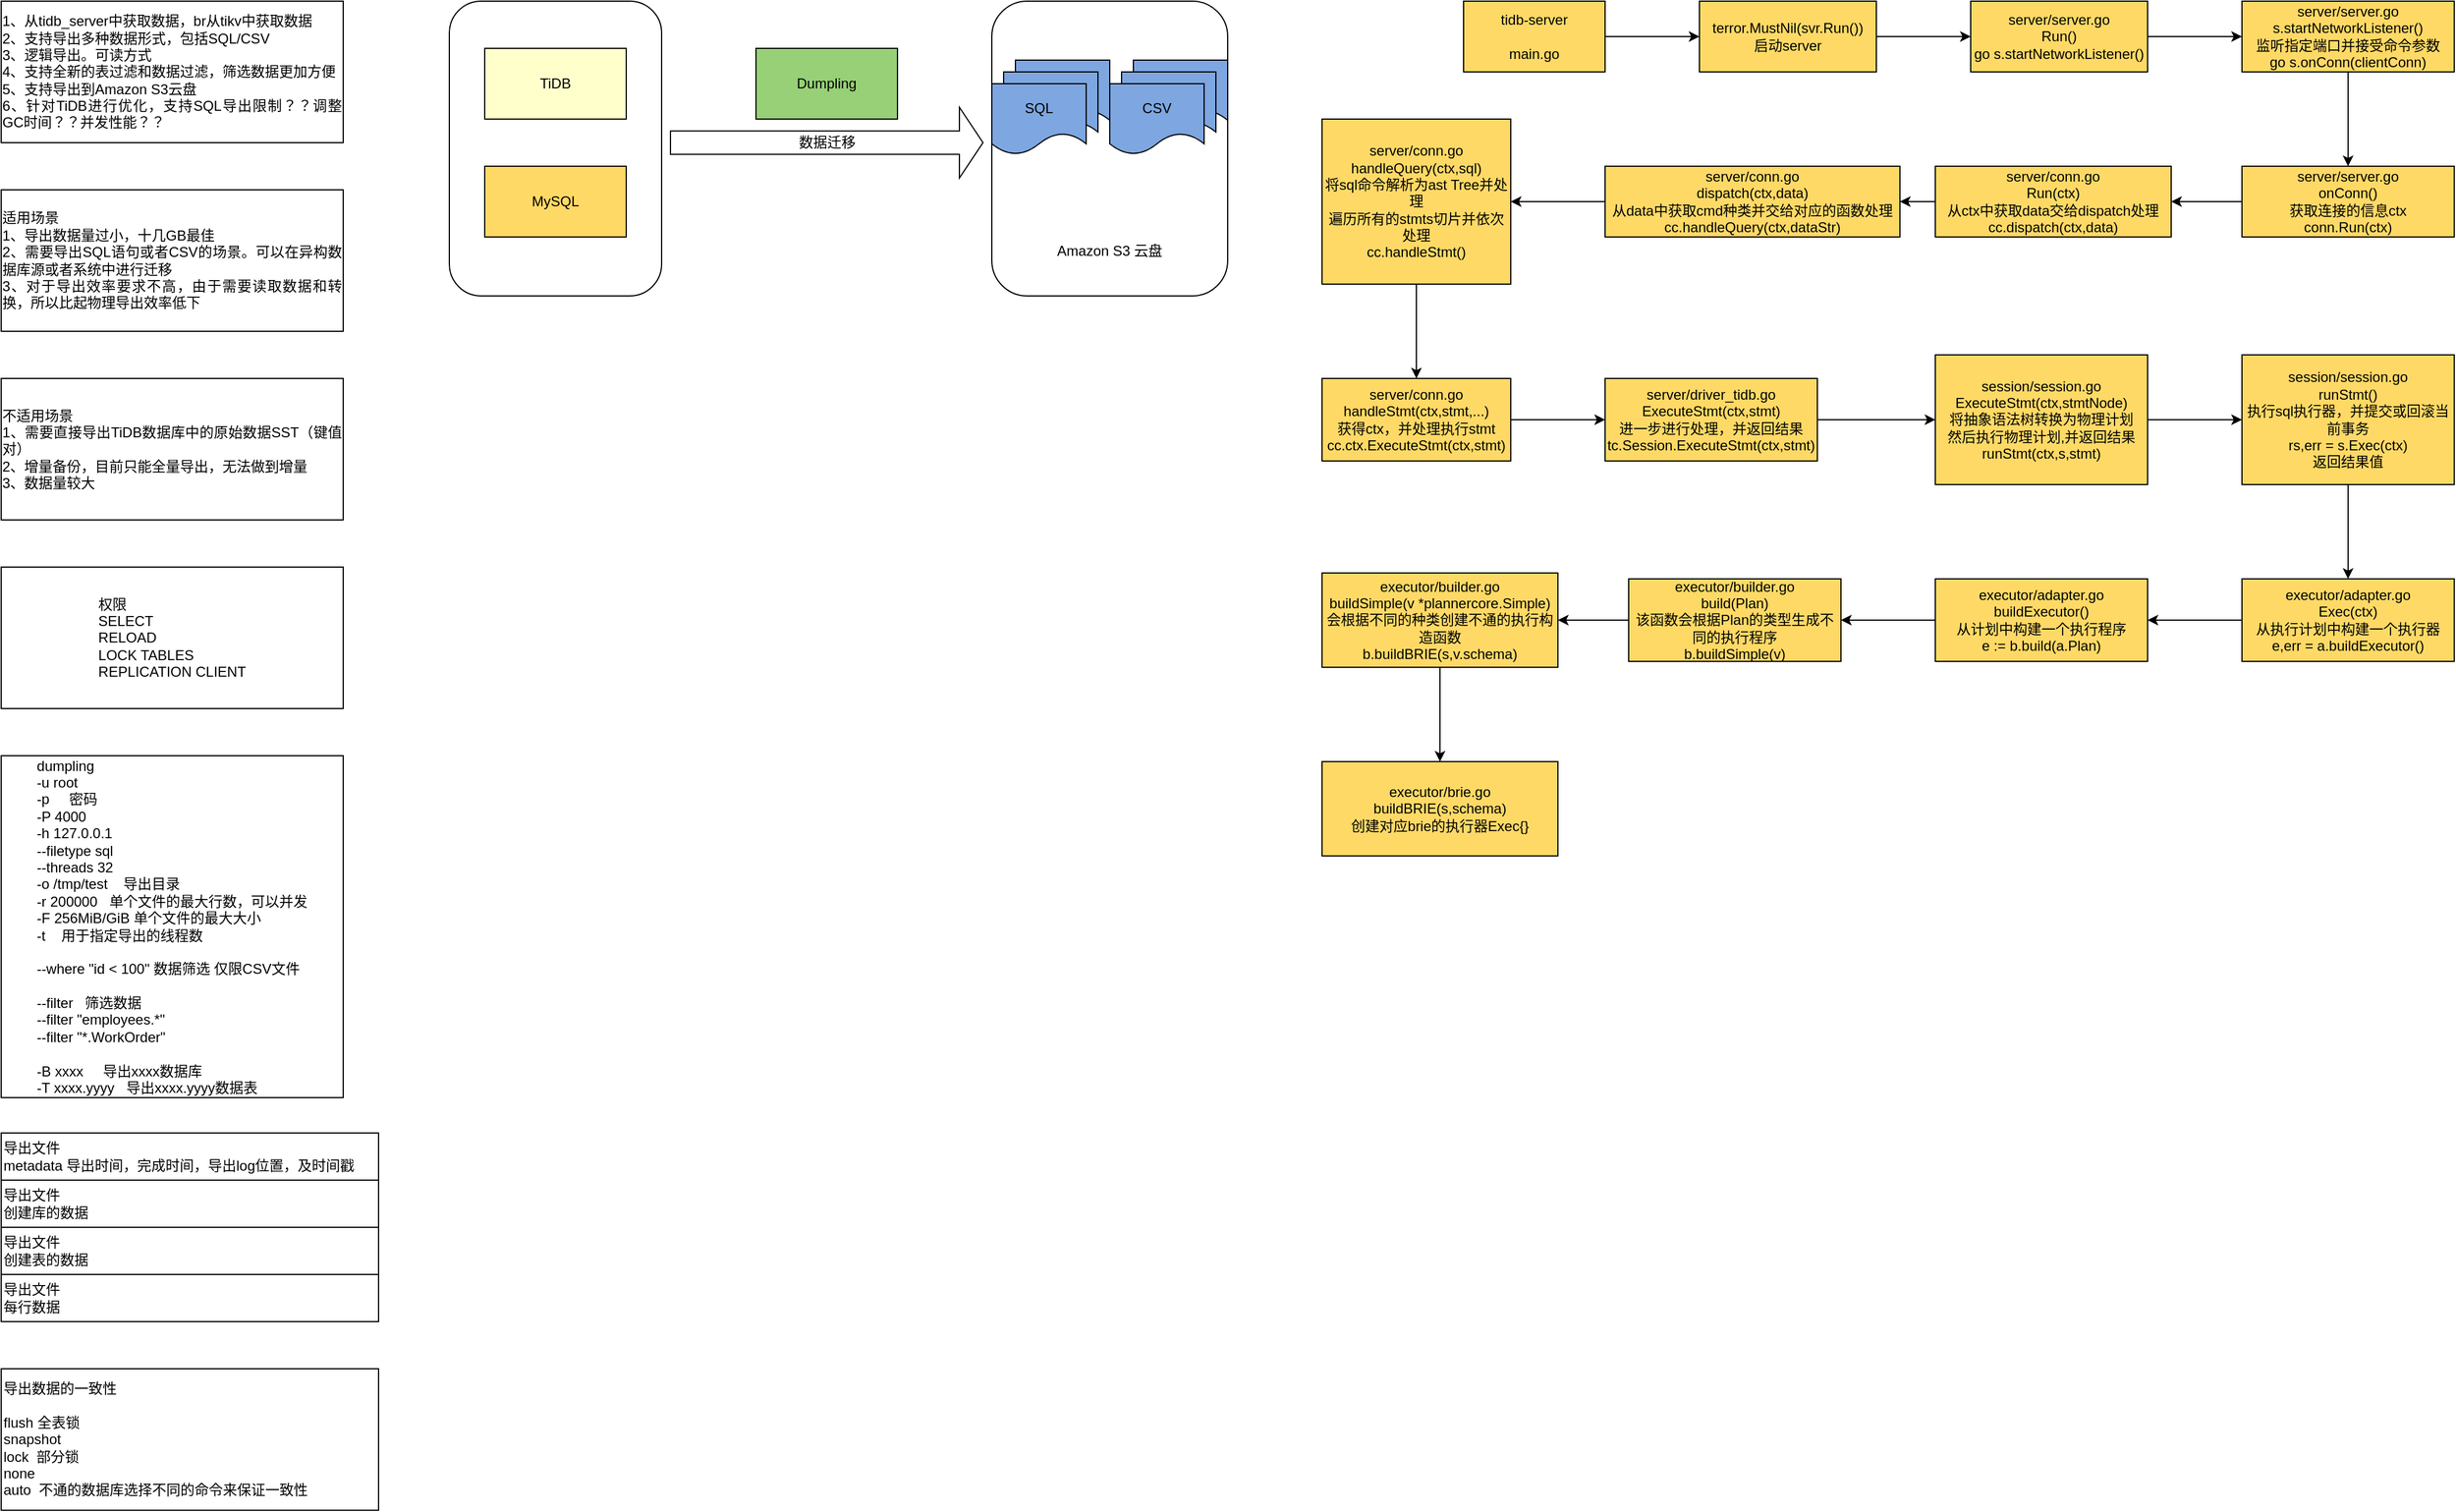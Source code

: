 <mxfile version="16.1.0" type="github">
  <diagram id="l3H6z8XP6cuQ8sb2ZvN6" name="Page-1">
    <mxGraphModel dx="1590" dy="773" grid="1" gridSize="10" guides="1" tooltips="1" connect="1" arrows="1" fold="1" page="1" pageScale="1" pageWidth="1169" pageHeight="827" math="0" shadow="0">
      <root>
        <mxCell id="0" />
        <mxCell id="1" parent="0" />
        <mxCell id="rJQg1q4BybbTrZUk7zNA-12" value="" style="rounded=1;whiteSpace=wrap;html=1;" vertex="1" parent="1">
          <mxGeometry x="580" y="40" width="180" height="250" as="geometry" />
        </mxCell>
        <mxCell id="rJQg1q4BybbTrZUk7zNA-1" value="&lt;div style=&quot;text-align: justify&quot;&gt;&lt;span&gt;1、从tidb_server中获取数据，br从tikv中获取数据&lt;/span&gt;&lt;/div&gt;&lt;div style=&quot;text-align: justify&quot;&gt;&lt;span&gt;2、支持导出多种数据形式，包括SQL/CSV&lt;/span&gt;&lt;/div&gt;&lt;div style=&quot;text-align: justify&quot;&gt;&lt;span&gt;3、逻辑导出。可读方式&lt;/span&gt;&lt;/div&gt;&lt;div style=&quot;text-align: justify&quot;&gt;4、支持全新的表过滤和数据过滤，筛选数据更加方便&lt;/div&gt;&lt;div style=&quot;text-align: justify&quot;&gt;5、支持导出到Amazon S3云盘&lt;/div&gt;&lt;div style=&quot;text-align: justify&quot;&gt;6、针对TiDB进行优化，支持SQL导出限制？？调整GC时间？？并发性能？？&lt;/div&gt;" style="rounded=0;whiteSpace=wrap;html=1;" vertex="1" parent="1">
          <mxGeometry x="200" y="40" width="290" height="120" as="geometry" />
        </mxCell>
        <mxCell id="rJQg1q4BybbTrZUk7zNA-2" value="&lt;div style=&quot;text-align: justify&quot;&gt;适用场景&lt;/div&gt;&lt;div style=&quot;text-align: justify&quot;&gt;1、导出数据量过小，十几GB最佳&lt;/div&gt;&lt;div style=&quot;text-align: justify&quot;&gt;2、需要导出SQL语句或者CSV的场景。可以在异构数据库源或者系统中进行迁移&lt;/div&gt;&lt;div style=&quot;text-align: justify&quot;&gt;3、对于导出效率要求不高，由于需要读取数据和转换，所以比起物理导出效率低下&lt;/div&gt;" style="rounded=0;whiteSpace=wrap;html=1;" vertex="1" parent="1">
          <mxGeometry x="200" y="200" width="290" height="120" as="geometry" />
        </mxCell>
        <mxCell id="rJQg1q4BybbTrZUk7zNA-3" value="&lt;div style=&quot;text-align: justify&quot;&gt;不适用场景&lt;/div&gt;&lt;div style=&quot;text-align: justify&quot;&gt;1、需要直接导出TiDB数据库中的原始数据SST（键值对）&lt;/div&gt;&lt;div style=&quot;text-align: justify&quot;&gt;2、增量备份，目前只能全量导出，无法做到增量&lt;/div&gt;&lt;div style=&quot;text-align: justify&quot;&gt;3、数据量较大&lt;/div&gt;" style="rounded=0;whiteSpace=wrap;html=1;" vertex="1" parent="1">
          <mxGeometry x="200" y="360" width="290" height="120" as="geometry" />
        </mxCell>
        <mxCell id="rJQg1q4BybbTrZUk7zNA-4" value="&lt;div style=&quot;text-align: justify&quot;&gt;权限&lt;/div&gt;&lt;div style=&quot;text-align: justify&quot;&gt;SELECT&lt;/div&gt;&lt;div style=&quot;text-align: justify&quot;&gt;RELOAD&lt;/div&gt;&lt;div style=&quot;text-align: justify&quot;&gt;LOCK TABLES&lt;/div&gt;&lt;div style=&quot;text-align: justify&quot;&gt;REPLICATION CLIENT&lt;/div&gt;" style="rounded=0;whiteSpace=wrap;html=1;" vertex="1" parent="1">
          <mxGeometry x="200" y="520" width="290" height="120" as="geometry" />
        </mxCell>
        <mxCell id="rJQg1q4BybbTrZUk7zNA-5" value="&lt;div style=&quot;text-align: justify&quot;&gt;dumpling&lt;/div&gt;&lt;div style=&quot;text-align: justify&quot;&gt;-u root&lt;/div&gt;&lt;div style=&quot;text-align: justify&quot;&gt;-p &lt;span style=&quot;white-space: pre&quot;&gt;	&lt;/span&gt;&lt;span style=&quot;white-space: pre&quot;&gt;	&lt;/span&gt;&lt;span style=&quot;white-space: pre&quot;&gt;	&lt;/span&gt;&lt;span style=&quot;white-space: pre&quot;&gt;	&lt;/span&gt;密码&lt;/div&gt;&lt;div style=&quot;text-align: justify&quot;&gt;-P 4000&lt;/div&gt;&lt;div style=&quot;text-align: justify&quot;&gt;-h 127.0.0.1&lt;/div&gt;&lt;div style=&quot;text-align: justify&quot;&gt;--filetype sql&amp;nbsp;&lt;/div&gt;&lt;div style=&quot;text-align: justify&quot;&gt;--threads 32&lt;/div&gt;&lt;div style=&quot;text-align: justify&quot;&gt;-o /tmp/test&amp;nbsp; &lt;span style=&quot;white-space: pre&quot;&gt;	&lt;span style=&quot;white-space: pre&quot;&gt;	&lt;/span&gt;&lt;/span&gt;导出目录&lt;/div&gt;&lt;div style=&quot;text-align: justify&quot;&gt;-r 200000&lt;span style=&quot;white-space: pre&quot;&gt;	&lt;/span&gt;&lt;span style=&quot;white-space: pre&quot;&gt;	&lt;span style=&quot;white-space: pre&quot;&gt;	&lt;/span&gt;&lt;/span&gt;单个文件的最大行数，可以并发&lt;/div&gt;&lt;div style=&quot;text-align: justify&quot;&gt;-F 256MiB/GiB&lt;span style=&quot;white-space: pre&quot;&gt;	&lt;/span&gt;单个文件的最大大小&lt;/div&gt;&lt;div style=&quot;text-align: justify&quot;&gt;-t&lt;span style=&quot;white-space: pre&quot;&gt;	&lt;/span&gt;&lt;span style=&quot;white-space: pre&quot;&gt;	&lt;/span&gt;&lt;span style=&quot;white-space: pre&quot;&gt;	&lt;/span&gt;&lt;span style=&quot;white-space: pre&quot;&gt;	&lt;/span&gt;用于指定导出的线程数&lt;/div&gt;&lt;div style=&quot;text-align: justify&quot;&gt;&lt;br&gt;&lt;/div&gt;&lt;div style=&quot;text-align: justify&quot;&gt;--where &quot;id &amp;lt; 100&quot;&lt;span style=&quot;white-space: pre&quot;&gt;	&lt;/span&gt;数据筛选 仅限CSV文件&lt;/div&gt;&lt;div style=&quot;text-align: justify&quot;&gt;&lt;br&gt;&lt;/div&gt;&lt;div style=&quot;text-align: justify&quot;&gt;--filter&lt;span style=&quot;white-space: pre&quot;&gt;	&lt;/span&gt;&lt;span style=&quot;white-space: pre&quot;&gt;	&lt;/span&gt;&lt;span style=&quot;white-space: pre&quot;&gt;	&lt;/span&gt;筛选数据&lt;/div&gt;&lt;div style=&quot;text-align: justify&quot;&gt;--filter &quot;employees.*&quot;&lt;/div&gt;&lt;div style=&quot;text-align: justify&quot;&gt;--filter &quot;*.WorkOrder&quot;&lt;/div&gt;&lt;div style=&quot;text-align: justify&quot;&gt;&lt;br&gt;&lt;/div&gt;&lt;div style=&quot;text-align: justify&quot;&gt;-B xxxx&amp;nbsp; &lt;span style=&quot;white-space: pre&quot;&gt;	&lt;/span&gt;&lt;span style=&quot;white-space: pre&quot;&gt;	&lt;/span&gt;&lt;span style=&quot;white-space: pre&quot;&gt;	&lt;/span&gt;导出xxxx数据库&lt;/div&gt;&lt;div style=&quot;text-align: justify&quot;&gt;-T xxxx.yyyy &lt;span style=&quot;white-space: pre&quot;&gt;	&lt;/span&gt;&lt;span style=&quot;white-space: pre&quot;&gt;	&lt;/span&gt;导出xxxx.yyyy数据表&lt;/div&gt;" style="rounded=0;whiteSpace=wrap;html=1;" vertex="1" parent="1">
          <mxGeometry x="200" y="680" width="290" height="290" as="geometry" />
        </mxCell>
        <mxCell id="rJQg1q4BybbTrZUk7zNA-6" value="&lt;div&gt;导出文件&lt;/div&gt;&lt;div&gt;metadata&lt;span style=&quot;white-space: pre&quot;&gt;	&lt;/span&gt;导出时间，完成时间，导出log位置，及时间戳&lt;/div&gt;" style="rounded=0;whiteSpace=wrap;html=1;align=left;" vertex="1" parent="1">
          <mxGeometry x="200" y="1000" width="320" height="40" as="geometry" />
        </mxCell>
        <mxCell id="rJQg1q4BybbTrZUk7zNA-7" value="&lt;div&gt;导出文件&lt;/div&gt;&lt;div&gt;创建库的数据&lt;/div&gt;" style="rounded=0;whiteSpace=wrap;html=1;align=left;" vertex="1" parent="1">
          <mxGeometry x="200" y="1040" width="320" height="40" as="geometry" />
        </mxCell>
        <mxCell id="rJQg1q4BybbTrZUk7zNA-8" value="&lt;div&gt;导出文件&lt;/div&gt;&lt;div&gt;创建表的数据&lt;/div&gt;" style="rounded=0;whiteSpace=wrap;html=1;align=left;" vertex="1" parent="1">
          <mxGeometry x="200" y="1080" width="320" height="40" as="geometry" />
        </mxCell>
        <mxCell id="rJQg1q4BybbTrZUk7zNA-9" value="&lt;div&gt;导出文件&lt;/div&gt;&lt;div&gt;每行数据&lt;/div&gt;" style="rounded=0;whiteSpace=wrap;html=1;align=left;" vertex="1" parent="1">
          <mxGeometry x="200" y="1120" width="320" height="40" as="geometry" />
        </mxCell>
        <mxCell id="rJQg1q4BybbTrZUk7zNA-10" value="&lt;div&gt;导出数据的一致性&lt;/div&gt;&lt;div&gt;&lt;br&gt;&lt;/div&gt;&lt;div&gt;flush&lt;span style=&quot;white-space: pre&quot;&gt;	&lt;/span&gt;全表锁&lt;/div&gt;&lt;div&gt;snapshot&lt;/div&gt;&lt;div&gt;lock&lt;span style=&quot;white-space: pre&quot;&gt;	&lt;/span&gt;&lt;span style=&quot;white-space: pre&quot;&gt;	&lt;/span&gt;部分锁&lt;/div&gt;&lt;div&gt;none&lt;/div&gt;&lt;div&gt;auto&lt;span style=&quot;white-space: pre&quot;&gt;	&lt;/span&gt;&lt;span style=&quot;white-space: pre&quot;&gt;	&lt;/span&gt;不通的数据库选择不同的命令来保证一致性&lt;/div&gt;" style="rounded=0;whiteSpace=wrap;html=1;align=left;" vertex="1" parent="1">
          <mxGeometry x="200" y="1200" width="320" height="120" as="geometry" />
        </mxCell>
        <mxCell id="rJQg1q4BybbTrZUk7zNA-11" value="Dumpling" style="rounded=0;whiteSpace=wrap;html=1;fillColor=#97D077;" vertex="1" parent="1">
          <mxGeometry x="840" y="80" width="120" height="60" as="geometry" />
        </mxCell>
        <mxCell id="rJQg1q4BybbTrZUk7zNA-13" value="&lt;br&gt;&lt;br&gt;&lt;br&gt;&lt;br&gt;&lt;br&gt;&lt;br&gt;&lt;br&gt;&lt;br&gt;&lt;br&gt;&lt;br&gt;&lt;br&gt;&lt;br&gt;Amazon S3 云盘" style="rounded=1;whiteSpace=wrap;html=1;" vertex="1" parent="1">
          <mxGeometry x="1040" y="40" width="200" height="250" as="geometry" />
        </mxCell>
        <mxCell id="rJQg1q4BybbTrZUk7zNA-14" value="TiDB" style="rounded=0;whiteSpace=wrap;html=1;fillColor=#FFFFCC;" vertex="1" parent="1">
          <mxGeometry x="610" y="80" width="120" height="60" as="geometry" />
        </mxCell>
        <mxCell id="rJQg1q4BybbTrZUk7zNA-15" value="MySQL" style="rounded=0;whiteSpace=wrap;html=1;fillColor=#FFD966;" vertex="1" parent="1">
          <mxGeometry x="610" y="180" width="120" height="60" as="geometry" />
        </mxCell>
        <mxCell id="rJQg1q4BybbTrZUk7zNA-16" value="数据迁移" style="html=1;shadow=0;dashed=0;align=center;verticalAlign=middle;shape=mxgraph.arrows2.arrow;dy=0.67;dx=20;notch=0;" vertex="1" parent="1">
          <mxGeometry x="767.5" y="130" width="265" height="60" as="geometry" />
        </mxCell>
        <mxCell id="rJQg1q4BybbTrZUk7zNA-17" value="" style="shape=document;whiteSpace=wrap;html=1;boundedLbl=1;fillColor=#7EA6E0;" vertex="1" parent="1">
          <mxGeometry x="1060" y="90" width="80" height="60" as="geometry" />
        </mxCell>
        <mxCell id="rJQg1q4BybbTrZUk7zNA-18" value="" style="shape=document;whiteSpace=wrap;html=1;boundedLbl=1;fillColor=#7EA6E0;" vertex="1" parent="1">
          <mxGeometry x="1050" y="100" width="80" height="60" as="geometry" />
        </mxCell>
        <mxCell id="rJQg1q4BybbTrZUk7zNA-19" value="SQL" style="shape=document;whiteSpace=wrap;html=1;boundedLbl=1;fillColor=#7EA6E0;" vertex="1" parent="1">
          <mxGeometry x="1040" y="110" width="80" height="60" as="geometry" />
        </mxCell>
        <mxCell id="rJQg1q4BybbTrZUk7zNA-20" value="" style="shape=document;whiteSpace=wrap;html=1;boundedLbl=1;fillColor=#7EA6E0;" vertex="1" parent="1">
          <mxGeometry x="1160" y="90" width="80" height="60" as="geometry" />
        </mxCell>
        <mxCell id="rJQg1q4BybbTrZUk7zNA-21" value="" style="shape=document;whiteSpace=wrap;html=1;boundedLbl=1;fillColor=#7EA6E0;" vertex="1" parent="1">
          <mxGeometry x="1150" y="100" width="80" height="60" as="geometry" />
        </mxCell>
        <mxCell id="rJQg1q4BybbTrZUk7zNA-22" value="CSV" style="shape=document;whiteSpace=wrap;html=1;boundedLbl=1;fillColor=#7EA6E0;" vertex="1" parent="1">
          <mxGeometry x="1140" y="110" width="80" height="60" as="geometry" />
        </mxCell>
        <mxCell id="rJQg1q4BybbTrZUk7zNA-25" value="" style="edgeStyle=orthogonalEdgeStyle;rounded=0;orthogonalLoop=1;jettySize=auto;html=1;" edge="1" parent="1" source="rJQg1q4BybbTrZUk7zNA-23" target="rJQg1q4BybbTrZUk7zNA-24">
          <mxGeometry relative="1" as="geometry" />
        </mxCell>
        <mxCell id="rJQg1q4BybbTrZUk7zNA-23" value="tidb-server&lt;br&gt;&lt;br&gt;main.go" style="rounded=0;whiteSpace=wrap;html=1;fillColor=#FFD966;" vertex="1" parent="1">
          <mxGeometry x="1440" y="40" width="120" height="60" as="geometry" />
        </mxCell>
        <mxCell id="rJQg1q4BybbTrZUk7zNA-27" value="" style="edgeStyle=orthogonalEdgeStyle;rounded=0;orthogonalLoop=1;jettySize=auto;html=1;" edge="1" parent="1" source="rJQg1q4BybbTrZUk7zNA-24" target="rJQg1q4BybbTrZUk7zNA-26">
          <mxGeometry relative="1" as="geometry" />
        </mxCell>
        <mxCell id="rJQg1q4BybbTrZUk7zNA-24" value="terror.MustNil(svr.Run())&lt;br&gt;启动server" style="rounded=0;whiteSpace=wrap;html=1;fillColor=#FFD966;" vertex="1" parent="1">
          <mxGeometry x="1640" y="40" width="150" height="60" as="geometry" />
        </mxCell>
        <mxCell id="rJQg1q4BybbTrZUk7zNA-29" value="" style="edgeStyle=orthogonalEdgeStyle;rounded=0;orthogonalLoop=1;jettySize=auto;html=1;" edge="1" parent="1" source="rJQg1q4BybbTrZUk7zNA-26" target="rJQg1q4BybbTrZUk7zNA-28">
          <mxGeometry relative="1" as="geometry" />
        </mxCell>
        <mxCell id="rJQg1q4BybbTrZUk7zNA-26" value="server/server.go&lt;br&gt;Run()&lt;br&gt;go s.startNetworkListener()" style="rounded=0;whiteSpace=wrap;html=1;fillColor=#FFD966;" vertex="1" parent="1">
          <mxGeometry x="1870" y="40" width="150" height="60" as="geometry" />
        </mxCell>
        <mxCell id="rJQg1q4BybbTrZUk7zNA-31" value="" style="edgeStyle=orthogonalEdgeStyle;rounded=0;orthogonalLoop=1;jettySize=auto;html=1;" edge="1" parent="1" source="rJQg1q4BybbTrZUk7zNA-28" target="rJQg1q4BybbTrZUk7zNA-30">
          <mxGeometry relative="1" as="geometry" />
        </mxCell>
        <mxCell id="rJQg1q4BybbTrZUk7zNA-28" value="server/server.go&lt;br&gt;s.startNetworkListener()&lt;br&gt;监听指定端口并接受命令参数&lt;br&gt;go s.onConn(clientConn)" style="rounded=0;whiteSpace=wrap;html=1;fillColor=#FFD966;" vertex="1" parent="1">
          <mxGeometry x="2100" y="40" width="180" height="60" as="geometry" />
        </mxCell>
        <mxCell id="rJQg1q4BybbTrZUk7zNA-33" value="" style="edgeStyle=orthogonalEdgeStyle;rounded=0;orthogonalLoop=1;jettySize=auto;html=1;" edge="1" parent="1" source="rJQg1q4BybbTrZUk7zNA-30" target="rJQg1q4BybbTrZUk7zNA-32">
          <mxGeometry relative="1" as="geometry" />
        </mxCell>
        <mxCell id="rJQg1q4BybbTrZUk7zNA-30" value="server/server.go&lt;br&gt;onConn()&lt;br&gt;获取连接的信息ctx&lt;br&gt;conn.Run(ctx)" style="rounded=0;whiteSpace=wrap;html=1;fillColor=#FFD966;" vertex="1" parent="1">
          <mxGeometry x="2100" y="180" width="180" height="60" as="geometry" />
        </mxCell>
        <mxCell id="rJQg1q4BybbTrZUk7zNA-35" value="" style="edgeStyle=orthogonalEdgeStyle;rounded=0;orthogonalLoop=1;jettySize=auto;html=1;" edge="1" parent="1" source="rJQg1q4BybbTrZUk7zNA-32" target="rJQg1q4BybbTrZUk7zNA-34">
          <mxGeometry relative="1" as="geometry" />
        </mxCell>
        <mxCell id="rJQg1q4BybbTrZUk7zNA-32" value="server/conn.go&lt;br&gt;Run(ctx)&lt;br&gt;从ctx中获取data交给dispatch处理&lt;br&gt;cc.dispatch(ctx,data)" style="rounded=0;whiteSpace=wrap;html=1;fillColor=#FFD966;" vertex="1" parent="1">
          <mxGeometry x="1840" y="180" width="200" height="60" as="geometry" />
        </mxCell>
        <mxCell id="rJQg1q4BybbTrZUk7zNA-37" value="" style="edgeStyle=orthogonalEdgeStyle;rounded=0;orthogonalLoop=1;jettySize=auto;html=1;" edge="1" parent="1" source="rJQg1q4BybbTrZUk7zNA-34" target="rJQg1q4BybbTrZUk7zNA-36">
          <mxGeometry relative="1" as="geometry" />
        </mxCell>
        <mxCell id="rJQg1q4BybbTrZUk7zNA-34" value="server/conn.go&lt;br&gt;dispatch(ctx,data)&lt;br&gt;从data中获取cmd种类并交给对应的函数处理&lt;br&gt;cc.handleQuery(ctx,dataStr)" style="rounded=0;whiteSpace=wrap;html=1;fillColor=#FFD966;" vertex="1" parent="1">
          <mxGeometry x="1560" y="180" width="250" height="60" as="geometry" />
        </mxCell>
        <mxCell id="rJQg1q4BybbTrZUk7zNA-39" value="" style="edgeStyle=orthogonalEdgeStyle;rounded=0;orthogonalLoop=1;jettySize=auto;html=1;" edge="1" parent="1" source="rJQg1q4BybbTrZUk7zNA-36" target="rJQg1q4BybbTrZUk7zNA-38">
          <mxGeometry relative="1" as="geometry" />
        </mxCell>
        <mxCell id="rJQg1q4BybbTrZUk7zNA-36" value="server/conn.go&lt;br&gt;handleQuery(ctx,sql)&lt;br&gt;将sql命令解析为ast Tree并处理&lt;br&gt;遍历所有的stmts切片并依次处理&lt;br&gt;cc.handleStmt()&lt;br&gt;" style="rounded=0;whiteSpace=wrap;html=1;fillColor=#FFD966;" vertex="1" parent="1">
          <mxGeometry x="1320" y="140" width="160" height="140" as="geometry" />
        </mxCell>
        <mxCell id="rJQg1q4BybbTrZUk7zNA-41" value="" style="edgeStyle=orthogonalEdgeStyle;rounded=0;orthogonalLoop=1;jettySize=auto;html=1;" edge="1" parent="1" source="rJQg1q4BybbTrZUk7zNA-38" target="rJQg1q4BybbTrZUk7zNA-40">
          <mxGeometry relative="1" as="geometry" />
        </mxCell>
        <mxCell id="rJQg1q4BybbTrZUk7zNA-38" value="server/conn.go&lt;br&gt;handleStmt(ctx,stmt,...)&lt;br&gt;获得ctx，并处理执行stmt&lt;br&gt;cc.ctx.ExecuteStmt(ctx,stmt)" style="rounded=0;whiteSpace=wrap;html=1;fillColor=#FFD966;" vertex="1" parent="1">
          <mxGeometry x="1320" y="360" width="160" height="70" as="geometry" />
        </mxCell>
        <mxCell id="rJQg1q4BybbTrZUk7zNA-43" value="" style="edgeStyle=orthogonalEdgeStyle;rounded=0;orthogonalLoop=1;jettySize=auto;html=1;" edge="1" parent="1" source="rJQg1q4BybbTrZUk7zNA-40" target="rJQg1q4BybbTrZUk7zNA-42">
          <mxGeometry relative="1" as="geometry" />
        </mxCell>
        <mxCell id="rJQg1q4BybbTrZUk7zNA-40" value="server/driver_tidb.go&lt;br&gt;ExecuteStmt(ctx,stmt)&lt;br&gt;进一步进行处理，并返回结果&lt;br&gt;tc.Session.ExecuteStmt(ctx,stmt)" style="rounded=0;whiteSpace=wrap;html=1;fillColor=#FFD966;" vertex="1" parent="1">
          <mxGeometry x="1560" y="360" width="180" height="70" as="geometry" />
        </mxCell>
        <mxCell id="rJQg1q4BybbTrZUk7zNA-45" value="" style="edgeStyle=orthogonalEdgeStyle;rounded=0;orthogonalLoop=1;jettySize=auto;html=1;" edge="1" parent="1" source="rJQg1q4BybbTrZUk7zNA-42" target="rJQg1q4BybbTrZUk7zNA-44">
          <mxGeometry relative="1" as="geometry" />
        </mxCell>
        <mxCell id="rJQg1q4BybbTrZUk7zNA-42" value="session/session.go&lt;br&gt;ExecuteStmt(ctx,stmtNode)&lt;br&gt;将抽象语法树转换为物理计划&lt;br&gt;然后执行物理计划,并返回结果&lt;br&gt;runStmt(ctx,s,stmt)" style="rounded=0;whiteSpace=wrap;html=1;fillColor=#FFD966;" vertex="1" parent="1">
          <mxGeometry x="1840" y="340" width="180" height="110" as="geometry" />
        </mxCell>
        <mxCell id="rJQg1q4BybbTrZUk7zNA-47" value="" style="edgeStyle=orthogonalEdgeStyle;rounded=0;orthogonalLoop=1;jettySize=auto;html=1;" edge="1" parent="1" source="rJQg1q4BybbTrZUk7zNA-44" target="rJQg1q4BybbTrZUk7zNA-46">
          <mxGeometry relative="1" as="geometry" />
        </mxCell>
        <mxCell id="rJQg1q4BybbTrZUk7zNA-44" value="session/session.go&lt;br&gt;runStmt()&lt;br&gt;执行sql执行器，并提交或回滚当前事务&lt;br&gt;rs,err = s.Exec(ctx)&lt;br&gt;返回结果值" style="rounded=0;whiteSpace=wrap;html=1;fillColor=#FFD966;" vertex="1" parent="1">
          <mxGeometry x="2100" y="340" width="180" height="110" as="geometry" />
        </mxCell>
        <mxCell id="rJQg1q4BybbTrZUk7zNA-49" value="" style="edgeStyle=orthogonalEdgeStyle;rounded=0;orthogonalLoop=1;jettySize=auto;html=1;" edge="1" parent="1" source="rJQg1q4BybbTrZUk7zNA-46" target="rJQg1q4BybbTrZUk7zNA-48">
          <mxGeometry relative="1" as="geometry" />
        </mxCell>
        <mxCell id="rJQg1q4BybbTrZUk7zNA-46" value="executor/adapter.go&lt;br&gt;Exec(ctx)&lt;br&gt;从执行计划中构建一个执行器&lt;br&gt;e,err = a.buildExecutor()" style="rounded=0;whiteSpace=wrap;html=1;fillColor=#FFD966;" vertex="1" parent="1">
          <mxGeometry x="2100" y="530" width="180" height="70" as="geometry" />
        </mxCell>
        <mxCell id="rJQg1q4BybbTrZUk7zNA-51" value="" style="edgeStyle=orthogonalEdgeStyle;rounded=0;orthogonalLoop=1;jettySize=auto;html=1;" edge="1" parent="1" source="rJQg1q4BybbTrZUk7zNA-48" target="rJQg1q4BybbTrZUk7zNA-50">
          <mxGeometry relative="1" as="geometry" />
        </mxCell>
        <mxCell id="rJQg1q4BybbTrZUk7zNA-48" value="executor/adapter.go&lt;br&gt;buildExecutor()&lt;br&gt;从计划中构建一个执行程序&lt;br&gt;e := b.build(a.Plan)" style="rounded=0;whiteSpace=wrap;html=1;fillColor=#FFD966;" vertex="1" parent="1">
          <mxGeometry x="1840" y="530" width="180" height="70" as="geometry" />
        </mxCell>
        <mxCell id="rJQg1q4BybbTrZUk7zNA-53" value="" style="edgeStyle=orthogonalEdgeStyle;rounded=0;orthogonalLoop=1;jettySize=auto;html=1;" edge="1" parent="1" source="rJQg1q4BybbTrZUk7zNA-50" target="rJQg1q4BybbTrZUk7zNA-52">
          <mxGeometry relative="1" as="geometry" />
        </mxCell>
        <mxCell id="rJQg1q4BybbTrZUk7zNA-50" value="executor/builder.go&lt;br&gt;build(Plan)&lt;br&gt;该函数会根据Plan的类型生成不同的执行程序&lt;br&gt;b.buildSimple(v)" style="rounded=0;whiteSpace=wrap;html=1;fillColor=#FFD966;" vertex="1" parent="1">
          <mxGeometry x="1580" y="530" width="180" height="70" as="geometry" />
        </mxCell>
        <mxCell id="rJQg1q4BybbTrZUk7zNA-55" value="" style="edgeStyle=orthogonalEdgeStyle;rounded=0;orthogonalLoop=1;jettySize=auto;html=1;" edge="1" parent="1" source="rJQg1q4BybbTrZUk7zNA-52" target="rJQg1q4BybbTrZUk7zNA-54">
          <mxGeometry relative="1" as="geometry" />
        </mxCell>
        <mxCell id="rJQg1q4BybbTrZUk7zNA-52" value="executor/builder.go&lt;br&gt;buildSimple(v *plannercore.Simple)&lt;br&gt;会根据不同的种类创建不通的执行构造函数&lt;br&gt;b.buildBRIE(s,v.schema)" style="rounded=0;whiteSpace=wrap;html=1;fillColor=#FFD966;" vertex="1" parent="1">
          <mxGeometry x="1320" y="525" width="200" height="80" as="geometry" />
        </mxCell>
        <mxCell id="rJQg1q4BybbTrZUk7zNA-54" value="executor/brie.go&lt;br&gt;buildBRIE(s,schema)&lt;br&gt;创建对应brie的执行器Exec{}" style="rounded=0;whiteSpace=wrap;html=1;fillColor=#FFD966;" vertex="1" parent="1">
          <mxGeometry x="1320" y="685" width="200" height="80" as="geometry" />
        </mxCell>
      </root>
    </mxGraphModel>
  </diagram>
</mxfile>

